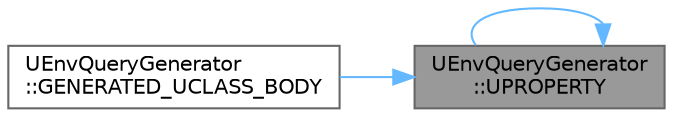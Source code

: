 digraph "UEnvQueryGenerator::UPROPERTY"
{
 // INTERACTIVE_SVG=YES
 // LATEX_PDF_SIZE
  bgcolor="transparent";
  edge [fontname=Helvetica,fontsize=10,labelfontname=Helvetica,labelfontsize=10];
  node [fontname=Helvetica,fontsize=10,shape=box,height=0.2,width=0.4];
  rankdir="RL";
  Node1 [id="Node000001",label="UEnvQueryGenerator\l::UPROPERTY",height=0.2,width=0.4,color="gray40", fillcolor="grey60", style="filled", fontcolor="black",tooltip="type of generated items"];
  Node1 -> Node2 [id="edge1_Node000001_Node000002",dir="back",color="steelblue1",style="solid",tooltip=" "];
  Node2 [id="Node000002",label="UEnvQueryGenerator\l::GENERATED_UCLASS_BODY",height=0.2,width=0.4,color="grey40", fillcolor="white", style="filled",URL="$d5/d0b/classUEnvQueryGenerator.html#a6e8dee1338d596f6ee58fdb1f29ba905",tooltip=" "];
  Node1 -> Node1 [id="edge2_Node000001_Node000001",dir="back",color="steelblue1",style="solid",tooltip=" "];
}

